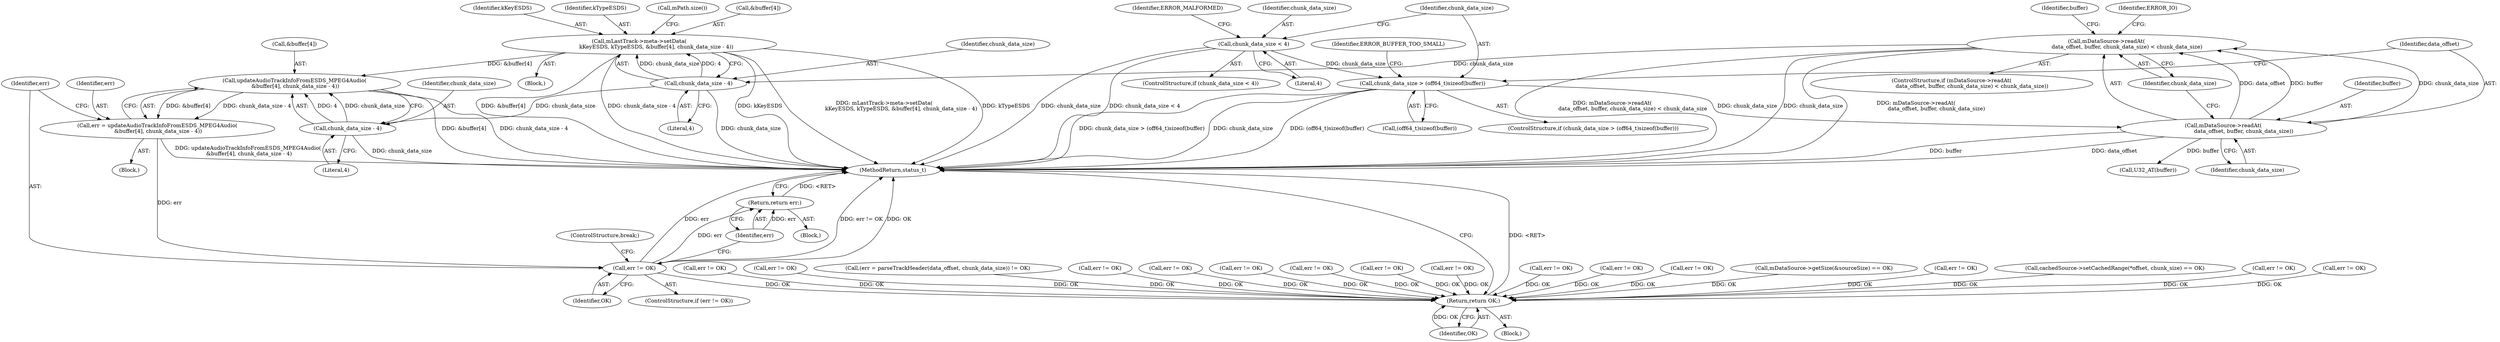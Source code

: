 digraph "0_Android_463a6f807e187828442949d1924e143cf07778c6@API" {
"1002120" [label="(Call,updateAudioTrackInfoFromESDS_MPEG4Audio(\n &buffer[4], chunk_data_size - 4))"];
"1002090" [label="(Call,mLastTrack->meta->setData(\n                    kKeyESDS, kTypeESDS, &buffer[4], chunk_data_size - 4))"];
"1002097" [label="(Call,chunk_data_size - 4)"];
"1002073" [label="(Call,mDataSource->readAt(\n                        data_offset, buffer, chunk_data_size) < chunk_data_size)"];
"1002074" [label="(Call,mDataSource->readAt(\n                        data_offset, buffer, chunk_data_size))"];
"1002063" [label="(Call,chunk_data_size > (off64_t)sizeof(buffer))"];
"1002055" [label="(Call,chunk_data_size < 4)"];
"1002125" [label="(Call,chunk_data_size - 4)"];
"1002118" [label="(Call,err = updateAudioTrackInfoFromESDS_MPEG4Audio(\n &buffer[4], chunk_data_size - 4))"];
"1002129" [label="(Call,err != OK)"];
"1002133" [label="(Return,return err;)"];
"1002916" [label="(Return,return OK;)"];
"1002098" [label="(Identifier,chunk_data_size)"];
"1002073" [label="(Call,mDataSource->readAt(\n                        data_offset, buffer, chunk_data_size) < chunk_data_size)"];
"1002131" [label="(Identifier,OK)"];
"1002118" [label="(Call,err = updateAudioTrackInfoFromESDS_MPEG4Audio(\n &buffer[4], chunk_data_size - 4))"];
"1002055" [label="(Call,chunk_data_size < 4)"];
"1002071" [label="(Identifier,ERROR_BUFFER_TOO_SMALL)"];
"1002103" [label="(Call,mPath.size())"];
"1002127" [label="(Literal,4)"];
"1001610" [label="(Call,err != OK)"];
"1002295" [label="(Call,err != OK)"];
"1002133" [label="(Return,return err;)"];
"1001824" [label="(Call,err != OK)"];
"1000191" [label="(Call,mDataSource->getSize(&sourceSize) == OK)"];
"1002917" [label="(Identifier,OK)"];
"1001744" [label="(Call,err != OK)"];
"1002076" [label="(Identifier,buffer)"];
"1002128" [label="(ControlStructure,if (err != OK))"];
"1002085" [label="(Identifier,buffer)"];
"1002084" [label="(Call,U32_AT(buffer))"];
"1002134" [label="(Identifier,err)"];
"1000394" [label="(Call,cachedSource->setCachedRange(*offset, chunk_size) == OK)"];
"1000565" [label="(Call,err != OK)"];
"1002121" [label="(Call,&buffer[4])"];
"1002062" [label="(ControlStructure,if (chunk_data_size > (off64_t)sizeof(buffer)))"];
"1002097" [label="(Call,chunk_data_size - 4)"];
"1002093" [label="(Call,&buffer[4])"];
"1002099" [label="(Literal,4)"];
"1002119" [label="(Identifier,err)"];
"1002866" [label="(Call,err != OK)"];
"1002054" [label="(ControlStructure,if (chunk_data_size < 4))"];
"1002063" [label="(Call,chunk_data_size > (off64_t)sizeof(buffer))"];
"1002060" [label="(Identifier,ERROR_MALFORMED)"];
"1002074" [label="(Call,mDataSource->readAt(\n                        data_offset, buffer, chunk_data_size))"];
"1001772" [label="(Call,err != OK)"];
"1002077" [label="(Identifier,chunk_data_size)"];
"1002072" [label="(ControlStructure,if (mDataSource->readAt(\n                        data_offset, buffer, chunk_data_size) < chunk_data_size))"];
"1001475" [label="(Call,err != OK)"];
"1000988" [label="(Call,(err = parseTrackHeader(data_offset, chunk_data_size)) != OK)"];
"1002049" [label="(Block,)"];
"1002330" [label="(Call,err != OK)"];
"1002081" [label="(Identifier,ERROR_IO)"];
"1002075" [label="(Identifier,data_offset)"];
"1002916" [label="(Return,return OK;)"];
"1002091" [label="(Identifier,kKeyESDS)"];
"1002078" [label="(Identifier,chunk_data_size)"];
"1002132" [label="(Block,)"];
"1001992" [label="(Call,err != OK)"];
"1002092" [label="(Identifier,kTypeESDS)"];
"1002065" [label="(Call,(off64_t)sizeof(buffer))"];
"1002116" [label="(Block,)"];
"1002057" [label="(Literal,4)"];
"1002064" [label="(Identifier,chunk_data_size)"];
"1002056" [label="(Identifier,chunk_data_size)"];
"1001973" [label="(Call,err != OK)"];
"1001954" [label="(Call,err != OK)"];
"1002125" [label="(Call,chunk_data_size - 4)"];
"1002129" [label="(Call,err != OK)"];
"1002090" [label="(Call,mLastTrack->meta->setData(\n                    kKeyESDS, kTypeESDS, &buffer[4], chunk_data_size - 4))"];
"1002135" [label="(ControlStructure,break;)"];
"1002918" [label="(MethodReturn,status_t)"];
"1001791" [label="(Call,err != OK)"];
"1002130" [label="(Identifier,err)"];
"1000106" [label="(Block,)"];
"1002126" [label="(Identifier,chunk_data_size)"];
"1000493" [label="(Call,err != OK)"];
"1002120" [label="(Call,updateAudioTrackInfoFromESDS_MPEG4Audio(\n &buffer[4], chunk_data_size - 4))"];
"1002120" -> "1002118"  [label="AST: "];
"1002120" -> "1002125"  [label="CFG: "];
"1002121" -> "1002120"  [label="AST: "];
"1002125" -> "1002120"  [label="AST: "];
"1002118" -> "1002120"  [label="CFG: "];
"1002120" -> "1002918"  [label="DDG: &buffer[4]"];
"1002120" -> "1002918"  [label="DDG: chunk_data_size - 4"];
"1002120" -> "1002118"  [label="DDG: &buffer[4]"];
"1002120" -> "1002118"  [label="DDG: chunk_data_size - 4"];
"1002090" -> "1002120"  [label="DDG: &buffer[4]"];
"1002125" -> "1002120"  [label="DDG: chunk_data_size"];
"1002125" -> "1002120"  [label="DDG: 4"];
"1002090" -> "1002049"  [label="AST: "];
"1002090" -> "1002097"  [label="CFG: "];
"1002091" -> "1002090"  [label="AST: "];
"1002092" -> "1002090"  [label="AST: "];
"1002093" -> "1002090"  [label="AST: "];
"1002097" -> "1002090"  [label="AST: "];
"1002103" -> "1002090"  [label="CFG: "];
"1002090" -> "1002918"  [label="DDG: chunk_data_size - 4"];
"1002090" -> "1002918"  [label="DDG: kKeyESDS"];
"1002090" -> "1002918"  [label="DDG: mLastTrack->meta->setData(\n                    kKeyESDS, kTypeESDS, &buffer[4], chunk_data_size - 4)"];
"1002090" -> "1002918"  [label="DDG: kTypeESDS"];
"1002090" -> "1002918"  [label="DDG: &buffer[4]"];
"1002097" -> "1002090"  [label="DDG: chunk_data_size"];
"1002097" -> "1002090"  [label="DDG: 4"];
"1002097" -> "1002099"  [label="CFG: "];
"1002098" -> "1002097"  [label="AST: "];
"1002099" -> "1002097"  [label="AST: "];
"1002097" -> "1002918"  [label="DDG: chunk_data_size"];
"1002073" -> "1002097"  [label="DDG: chunk_data_size"];
"1002097" -> "1002125"  [label="DDG: chunk_data_size"];
"1002073" -> "1002072"  [label="AST: "];
"1002073" -> "1002078"  [label="CFG: "];
"1002074" -> "1002073"  [label="AST: "];
"1002078" -> "1002073"  [label="AST: "];
"1002081" -> "1002073"  [label="CFG: "];
"1002085" -> "1002073"  [label="CFG: "];
"1002073" -> "1002918"  [label="DDG: mDataSource->readAt(\n                        data_offset, buffer, chunk_data_size) < chunk_data_size"];
"1002073" -> "1002918"  [label="DDG: chunk_data_size"];
"1002073" -> "1002918"  [label="DDG: mDataSource->readAt(\n                        data_offset, buffer, chunk_data_size)"];
"1002074" -> "1002073"  [label="DDG: data_offset"];
"1002074" -> "1002073"  [label="DDG: buffer"];
"1002074" -> "1002073"  [label="DDG: chunk_data_size"];
"1002074" -> "1002077"  [label="CFG: "];
"1002075" -> "1002074"  [label="AST: "];
"1002076" -> "1002074"  [label="AST: "];
"1002077" -> "1002074"  [label="AST: "];
"1002078" -> "1002074"  [label="CFG: "];
"1002074" -> "1002918"  [label="DDG: data_offset"];
"1002074" -> "1002918"  [label="DDG: buffer"];
"1002063" -> "1002074"  [label="DDG: chunk_data_size"];
"1002074" -> "1002084"  [label="DDG: buffer"];
"1002063" -> "1002062"  [label="AST: "];
"1002063" -> "1002065"  [label="CFG: "];
"1002064" -> "1002063"  [label="AST: "];
"1002065" -> "1002063"  [label="AST: "];
"1002071" -> "1002063"  [label="CFG: "];
"1002075" -> "1002063"  [label="CFG: "];
"1002063" -> "1002918"  [label="DDG: (off64_t)sizeof(buffer)"];
"1002063" -> "1002918"  [label="DDG: chunk_data_size > (off64_t)sizeof(buffer)"];
"1002063" -> "1002918"  [label="DDG: chunk_data_size"];
"1002055" -> "1002063"  [label="DDG: chunk_data_size"];
"1002055" -> "1002054"  [label="AST: "];
"1002055" -> "1002057"  [label="CFG: "];
"1002056" -> "1002055"  [label="AST: "];
"1002057" -> "1002055"  [label="AST: "];
"1002060" -> "1002055"  [label="CFG: "];
"1002064" -> "1002055"  [label="CFG: "];
"1002055" -> "1002918"  [label="DDG: chunk_data_size < 4"];
"1002055" -> "1002918"  [label="DDG: chunk_data_size"];
"1002125" -> "1002127"  [label="CFG: "];
"1002126" -> "1002125"  [label="AST: "];
"1002127" -> "1002125"  [label="AST: "];
"1002125" -> "1002918"  [label="DDG: chunk_data_size"];
"1002118" -> "1002116"  [label="AST: "];
"1002119" -> "1002118"  [label="AST: "];
"1002130" -> "1002118"  [label="CFG: "];
"1002118" -> "1002918"  [label="DDG: updateAudioTrackInfoFromESDS_MPEG4Audio(\n &buffer[4], chunk_data_size - 4)"];
"1002118" -> "1002129"  [label="DDG: err"];
"1002129" -> "1002128"  [label="AST: "];
"1002129" -> "1002131"  [label="CFG: "];
"1002130" -> "1002129"  [label="AST: "];
"1002131" -> "1002129"  [label="AST: "];
"1002134" -> "1002129"  [label="CFG: "];
"1002135" -> "1002129"  [label="CFG: "];
"1002129" -> "1002918"  [label="DDG: OK"];
"1002129" -> "1002918"  [label="DDG: err"];
"1002129" -> "1002918"  [label="DDG: err != OK"];
"1002129" -> "1002133"  [label="DDG: err"];
"1002129" -> "1002916"  [label="DDG: OK"];
"1002133" -> "1002132"  [label="AST: "];
"1002133" -> "1002134"  [label="CFG: "];
"1002134" -> "1002133"  [label="AST: "];
"1002918" -> "1002133"  [label="CFG: "];
"1002133" -> "1002918"  [label="DDG: <RET>"];
"1002134" -> "1002133"  [label="DDG: err"];
"1002916" -> "1000106"  [label="AST: "];
"1002916" -> "1002917"  [label="CFG: "];
"1002917" -> "1002916"  [label="AST: "];
"1002918" -> "1002916"  [label="CFG: "];
"1002916" -> "1002918"  [label="DDG: <RET>"];
"1002917" -> "1002916"  [label="DDG: OK"];
"1002866" -> "1002916"  [label="DDG: OK"];
"1002295" -> "1002916"  [label="DDG: OK"];
"1000191" -> "1002916"  [label="DDG: OK"];
"1001744" -> "1002916"  [label="DDG: OK"];
"1000493" -> "1002916"  [label="DDG: OK"];
"1000565" -> "1002916"  [label="DDG: OK"];
"1001772" -> "1002916"  [label="DDG: OK"];
"1001791" -> "1002916"  [label="DDG: OK"];
"1000394" -> "1002916"  [label="DDG: OK"];
"1001973" -> "1002916"  [label="DDG: OK"];
"1001475" -> "1002916"  [label="DDG: OK"];
"1001610" -> "1002916"  [label="DDG: OK"];
"1001992" -> "1002916"  [label="DDG: OK"];
"1001954" -> "1002916"  [label="DDG: OK"];
"1000988" -> "1002916"  [label="DDG: OK"];
"1001824" -> "1002916"  [label="DDG: OK"];
"1002330" -> "1002916"  [label="DDG: OK"];
}
